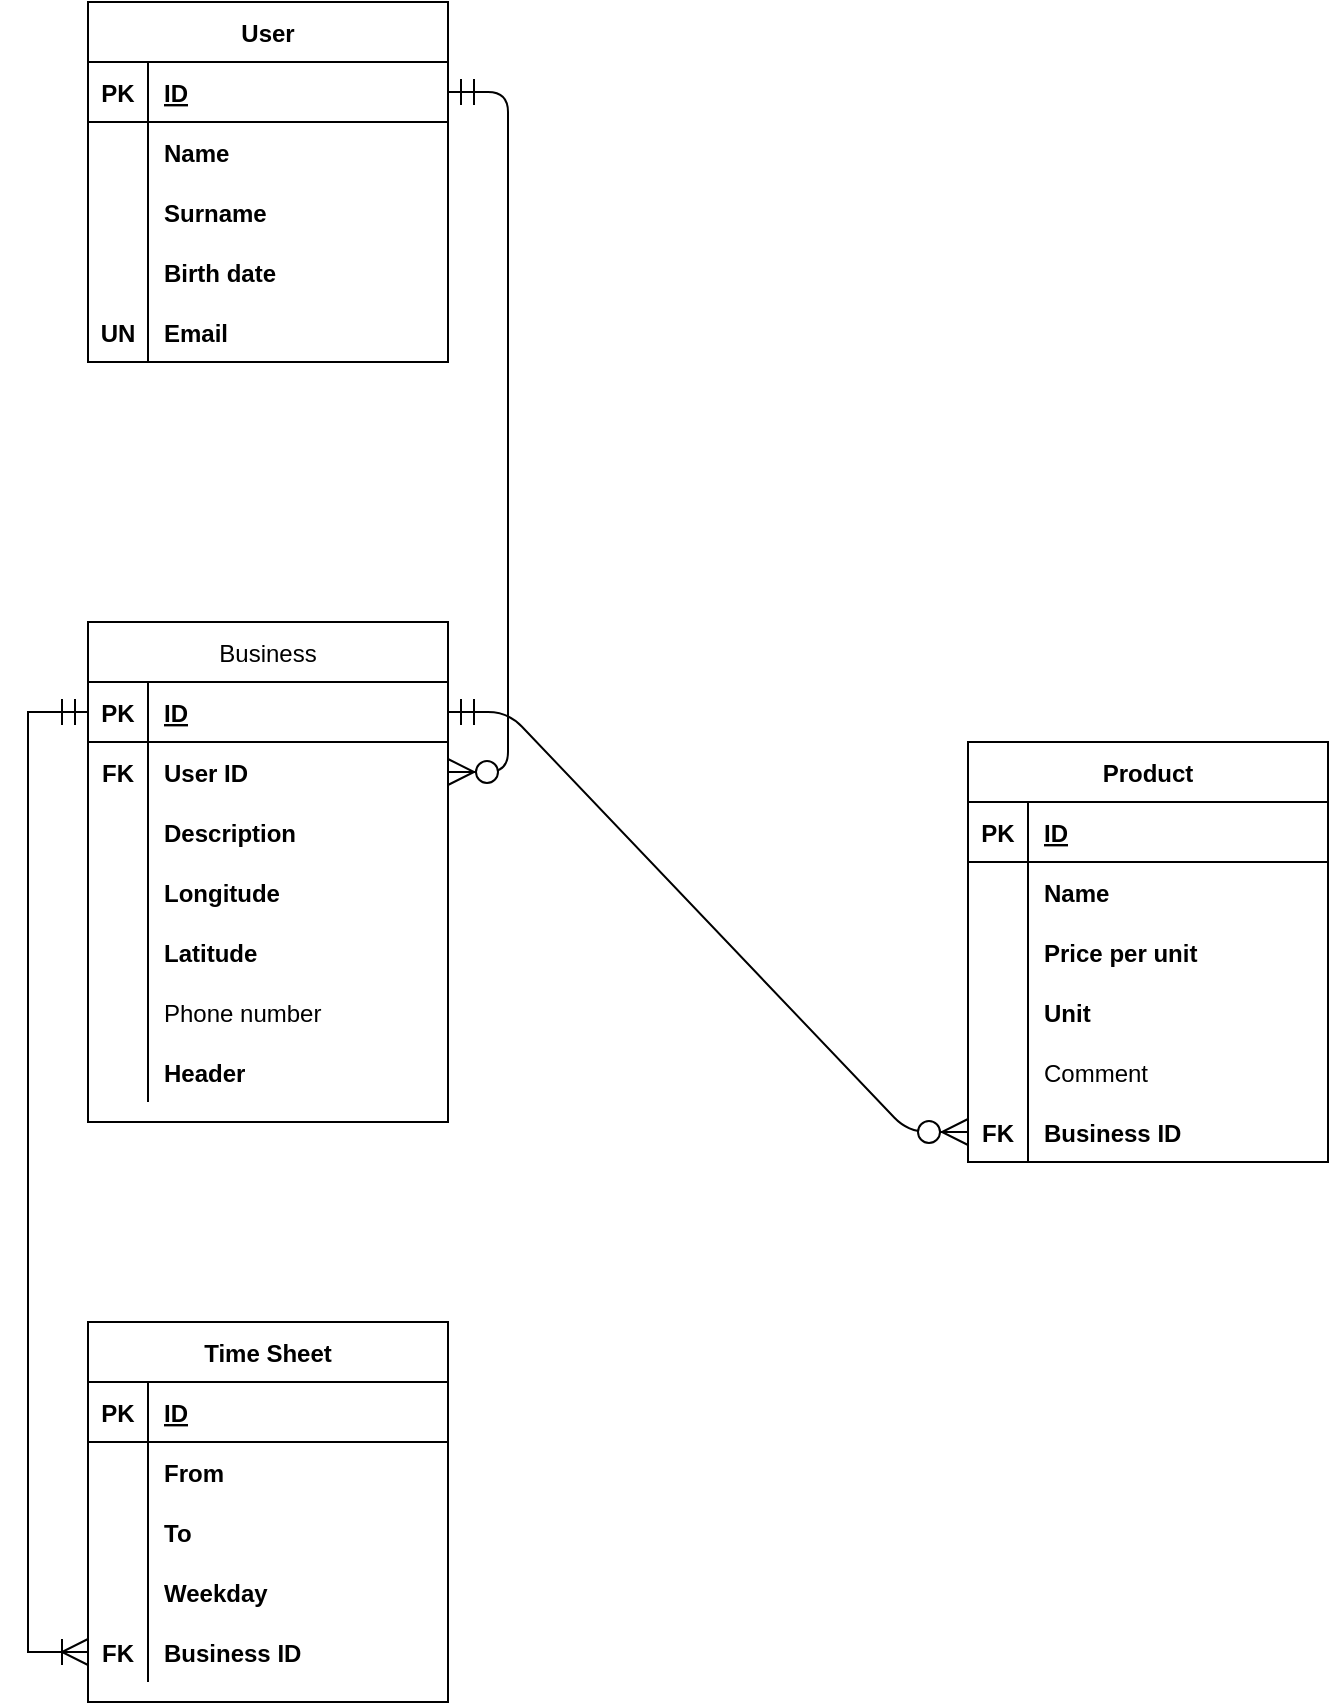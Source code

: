 <mxfile version="13.9.1" type="device"><diagram id="shgKjw0u9D0UjkqYugjo" name="Page-1"><mxGraphModel dx="1422" dy="791" grid="1" gridSize="10" guides="1" tooltips="1" connect="1" arrows="1" fold="1" page="1" pageScale="1" pageWidth="850" pageHeight="1100" math="0" shadow="0"><root><mxCell id="0"/><mxCell id="1" parent="0"/><mxCell id="6w3VTgs_oly9TElLUC-j-4" value="User" style="shape=table;startSize=30;container=1;collapsible=1;childLayout=tableLayout;fixedRows=1;rowLines=0;fontStyle=1;align=center;resizeLast=1;" parent="1" vertex="1"><mxGeometry x="130" y="40" width="180" height="180" as="geometry"/></mxCell><mxCell id="6w3VTgs_oly9TElLUC-j-5" value="" style="shape=partialRectangle;collapsible=0;dropTarget=0;pointerEvents=0;fillColor=none;top=0;left=0;bottom=1;right=0;points=[[0,0.5],[1,0.5]];portConstraint=eastwest;" parent="6w3VTgs_oly9TElLUC-j-4" vertex="1"><mxGeometry y="30" width="180" height="30" as="geometry"/></mxCell><mxCell id="6w3VTgs_oly9TElLUC-j-6" value="PK" style="shape=partialRectangle;connectable=0;fillColor=none;top=0;left=0;bottom=0;right=0;fontStyle=1;overflow=hidden;" parent="6w3VTgs_oly9TElLUC-j-5" vertex="1"><mxGeometry width="30" height="30" as="geometry"/></mxCell><mxCell id="6w3VTgs_oly9TElLUC-j-7" value="ID" style="shape=partialRectangle;connectable=0;fillColor=none;top=0;left=0;bottom=0;right=0;align=left;spacingLeft=6;fontStyle=5;overflow=hidden;" parent="6w3VTgs_oly9TElLUC-j-5" vertex="1"><mxGeometry x="30" width="150" height="30" as="geometry"/></mxCell><mxCell id="6w3VTgs_oly9TElLUC-j-8" value="" style="shape=partialRectangle;collapsible=0;dropTarget=0;pointerEvents=0;fillColor=none;top=0;left=0;bottom=0;right=0;points=[[0,0.5],[1,0.5]];portConstraint=eastwest;" parent="6w3VTgs_oly9TElLUC-j-4" vertex="1"><mxGeometry y="60" width="180" height="30" as="geometry"/></mxCell><mxCell id="6w3VTgs_oly9TElLUC-j-9" value="" style="shape=partialRectangle;connectable=0;fillColor=none;top=0;left=0;bottom=0;right=0;editable=1;overflow=hidden;" parent="6w3VTgs_oly9TElLUC-j-8" vertex="1"><mxGeometry width="30" height="30" as="geometry"/></mxCell><mxCell id="6w3VTgs_oly9TElLUC-j-10" value="Name" style="shape=partialRectangle;connectable=0;fillColor=none;top=0;left=0;bottom=0;right=0;align=left;spacingLeft=6;overflow=hidden;fontStyle=1" parent="6w3VTgs_oly9TElLUC-j-8" vertex="1"><mxGeometry x="30" width="150" height="30" as="geometry"/></mxCell><mxCell id="6w3VTgs_oly9TElLUC-j-11" value="" style="shape=partialRectangle;collapsible=0;dropTarget=0;pointerEvents=0;fillColor=none;top=0;left=0;bottom=0;right=0;points=[[0,0.5],[1,0.5]];portConstraint=eastwest;" parent="6w3VTgs_oly9TElLUC-j-4" vertex="1"><mxGeometry y="90" width="180" height="30" as="geometry"/></mxCell><mxCell id="6w3VTgs_oly9TElLUC-j-12" value="" style="shape=partialRectangle;connectable=0;fillColor=none;top=0;left=0;bottom=0;right=0;editable=1;overflow=hidden;" parent="6w3VTgs_oly9TElLUC-j-11" vertex="1"><mxGeometry width="30" height="30" as="geometry"/></mxCell><mxCell id="6w3VTgs_oly9TElLUC-j-13" value="Surname" style="shape=partialRectangle;connectable=0;fillColor=none;top=0;left=0;bottom=0;right=0;align=left;spacingLeft=6;overflow=hidden;fontStyle=1" parent="6w3VTgs_oly9TElLUC-j-11" vertex="1"><mxGeometry x="30" width="150" height="30" as="geometry"/></mxCell><mxCell id="6w3VTgs_oly9TElLUC-j-14" value="" style="shape=partialRectangle;collapsible=0;dropTarget=0;pointerEvents=0;fillColor=none;top=0;left=0;bottom=0;right=0;points=[[0,0.5],[1,0.5]];portConstraint=eastwest;" parent="6w3VTgs_oly9TElLUC-j-4" vertex="1"><mxGeometry y="120" width="180" height="30" as="geometry"/></mxCell><mxCell id="6w3VTgs_oly9TElLUC-j-15" value="" style="shape=partialRectangle;connectable=0;fillColor=none;top=0;left=0;bottom=0;right=0;editable=1;overflow=hidden;" parent="6w3VTgs_oly9TElLUC-j-14" vertex="1"><mxGeometry width="30" height="30" as="geometry"/></mxCell><mxCell id="6w3VTgs_oly9TElLUC-j-16" value="Birth date" style="shape=partialRectangle;connectable=0;fillColor=none;top=0;left=0;bottom=0;right=0;align=left;spacingLeft=6;overflow=hidden;fontStyle=1" parent="6w3VTgs_oly9TElLUC-j-14" vertex="1"><mxGeometry x="30" width="150" height="30" as="geometry"/></mxCell><mxCell id="6w3VTgs_oly9TElLUC-j-20" value="" style="shape=partialRectangle;collapsible=0;dropTarget=0;pointerEvents=0;fillColor=none;top=0;left=0;bottom=0;right=0;points=[[0,0.5],[1,0.5]];portConstraint=eastwest;" parent="6w3VTgs_oly9TElLUC-j-4" vertex="1"><mxGeometry y="150" width="180" height="30" as="geometry"/></mxCell><mxCell id="6w3VTgs_oly9TElLUC-j-21" value="UN" style="shape=partialRectangle;connectable=0;fillColor=none;top=0;left=0;bottom=0;right=0;editable=1;overflow=hidden;fontStyle=1" parent="6w3VTgs_oly9TElLUC-j-20" vertex="1"><mxGeometry width="30" height="30" as="geometry"/></mxCell><mxCell id="6w3VTgs_oly9TElLUC-j-22" value="Email" style="shape=partialRectangle;connectable=0;fillColor=none;top=0;left=0;bottom=0;right=0;align=left;spacingLeft=6;overflow=hidden;fontStyle=1" parent="6w3VTgs_oly9TElLUC-j-20" vertex="1"><mxGeometry x="30" width="150" height="30" as="geometry"/></mxCell><mxCell id="6w3VTgs_oly9TElLUC-j-49" value="Business" style="shape=table;startSize=30;container=1;collapsible=1;childLayout=tableLayout;fixedRows=1;rowLines=0;fontStyle=0;align=center;resizeLast=1;rounded=0;" parent="1" vertex="1"><mxGeometry x="130" y="350" width="180" height="250" as="geometry"/></mxCell><mxCell id="6w3VTgs_oly9TElLUC-j-50" value="" style="shape=partialRectangle;collapsible=0;dropTarget=0;pointerEvents=0;fillColor=none;top=0;left=0;bottom=1;right=0;points=[[0,0.5],[1,0.5]];portConstraint=eastwest;" parent="6w3VTgs_oly9TElLUC-j-49" vertex="1"><mxGeometry y="30" width="180" height="30" as="geometry"/></mxCell><mxCell id="6w3VTgs_oly9TElLUC-j-51" value="PK" style="shape=partialRectangle;connectable=0;fillColor=none;top=0;left=0;bottom=0;right=0;fontStyle=1;overflow=hidden;" parent="6w3VTgs_oly9TElLUC-j-50" vertex="1"><mxGeometry width="30" height="30" as="geometry"/></mxCell><mxCell id="6w3VTgs_oly9TElLUC-j-52" value="ID" style="shape=partialRectangle;connectable=0;fillColor=none;top=0;left=0;bottom=0;right=0;align=left;spacingLeft=6;fontStyle=5;overflow=hidden;" parent="6w3VTgs_oly9TElLUC-j-50" vertex="1"><mxGeometry x="30" width="150" height="30" as="geometry"/></mxCell><mxCell id="6w3VTgs_oly9TElLUC-j-53" value="" style="shape=partialRectangle;collapsible=0;dropTarget=0;pointerEvents=0;fillColor=none;top=0;left=0;bottom=0;right=0;points=[[0,0.5],[1,0.5]];portConstraint=eastwest;" parent="6w3VTgs_oly9TElLUC-j-49" vertex="1"><mxGeometry y="60" width="180" height="30" as="geometry"/></mxCell><mxCell id="6w3VTgs_oly9TElLUC-j-54" value="FK" style="shape=partialRectangle;connectable=0;fillColor=none;top=0;left=0;bottom=0;right=0;editable=1;overflow=hidden;fontStyle=1" parent="6w3VTgs_oly9TElLUC-j-53" vertex="1"><mxGeometry width="30" height="30" as="geometry"/></mxCell><mxCell id="6w3VTgs_oly9TElLUC-j-55" value="User ID" style="shape=partialRectangle;connectable=0;fillColor=none;top=0;left=0;bottom=0;right=0;align=left;spacingLeft=6;overflow=hidden;fontStyle=1" parent="6w3VTgs_oly9TElLUC-j-53" vertex="1"><mxGeometry x="30" width="150" height="30" as="geometry"/></mxCell><mxCell id="6w3VTgs_oly9TElLUC-j-59" value="" style="shape=partialRectangle;collapsible=0;dropTarget=0;pointerEvents=0;fillColor=none;top=0;left=0;bottom=0;right=0;points=[[0,0.5],[1,0.5]];portConstraint=eastwest;" parent="6w3VTgs_oly9TElLUC-j-49" vertex="1"><mxGeometry y="90" width="180" height="30" as="geometry"/></mxCell><mxCell id="6w3VTgs_oly9TElLUC-j-60" value="" style="shape=partialRectangle;connectable=0;fillColor=none;top=0;left=0;bottom=0;right=0;editable=1;overflow=hidden;" parent="6w3VTgs_oly9TElLUC-j-59" vertex="1"><mxGeometry width="30" height="30" as="geometry"/></mxCell><mxCell id="6w3VTgs_oly9TElLUC-j-61" value="Description" style="shape=partialRectangle;connectable=0;fillColor=none;top=0;left=0;bottom=0;right=0;align=left;spacingLeft=6;overflow=hidden;fontStyle=1" parent="6w3VTgs_oly9TElLUC-j-59" vertex="1"><mxGeometry x="30" width="150" height="30" as="geometry"/></mxCell><mxCell id="fw138gHeYArydB0MADY_-6" value="" style="shape=partialRectangle;collapsible=0;dropTarget=0;pointerEvents=0;fillColor=none;top=0;left=0;bottom=0;right=0;points=[[0,0.5],[1,0.5]];portConstraint=eastwest;" parent="6w3VTgs_oly9TElLUC-j-49" vertex="1"><mxGeometry y="120" width="180" height="30" as="geometry"/></mxCell><mxCell id="fw138gHeYArydB0MADY_-7" value="" style="shape=partialRectangle;connectable=0;fillColor=none;top=0;left=0;bottom=0;right=0;editable=1;overflow=hidden;" parent="fw138gHeYArydB0MADY_-6" vertex="1"><mxGeometry width="30" height="30" as="geometry"/></mxCell><mxCell id="fw138gHeYArydB0MADY_-8" value="Longitude" style="shape=partialRectangle;connectable=0;fillColor=none;top=0;left=0;bottom=0;right=0;align=left;spacingLeft=6;overflow=hidden;fontStyle=1" parent="fw138gHeYArydB0MADY_-6" vertex="1"><mxGeometry x="30" width="150" height="30" as="geometry"/></mxCell><mxCell id="i-o0inrRV2Okg-Oqxm-4-22" value="" style="shape=partialRectangle;collapsible=0;dropTarget=0;pointerEvents=0;fillColor=none;top=0;left=0;bottom=0;right=0;points=[[0,0.5],[1,0.5]];portConstraint=eastwest;" parent="6w3VTgs_oly9TElLUC-j-49" vertex="1"><mxGeometry y="150" width="180" height="30" as="geometry"/></mxCell><mxCell id="i-o0inrRV2Okg-Oqxm-4-23" value="" style="shape=partialRectangle;connectable=0;fillColor=none;top=0;left=0;bottom=0;right=0;editable=1;overflow=hidden;" parent="i-o0inrRV2Okg-Oqxm-4-22" vertex="1"><mxGeometry width="30" height="30" as="geometry"/></mxCell><mxCell id="i-o0inrRV2Okg-Oqxm-4-24" value="Latitude" style="shape=partialRectangle;connectable=0;fillColor=none;top=0;left=0;bottom=0;right=0;align=left;spacingLeft=6;overflow=hidden;fontStyle=1" parent="i-o0inrRV2Okg-Oqxm-4-22" vertex="1"><mxGeometry x="30" width="150" height="30" as="geometry"/></mxCell><mxCell id="i-o0inrRV2Okg-Oqxm-4-28" value="" style="shape=partialRectangle;collapsible=0;dropTarget=0;pointerEvents=0;fillColor=none;top=0;left=0;bottom=0;right=0;points=[[0,0.5],[1,0.5]];portConstraint=eastwest;fontStyle=1" parent="6w3VTgs_oly9TElLUC-j-49" vertex="1"><mxGeometry y="180" width="180" height="30" as="geometry"/></mxCell><mxCell id="i-o0inrRV2Okg-Oqxm-4-29" value="" style="shape=partialRectangle;connectable=0;fillColor=none;top=0;left=0;bottom=0;right=0;editable=1;overflow=hidden;" parent="i-o0inrRV2Okg-Oqxm-4-28" vertex="1"><mxGeometry width="30" height="30" as="geometry"/></mxCell><mxCell id="i-o0inrRV2Okg-Oqxm-4-30" value="Phone number" style="shape=partialRectangle;connectable=0;fillColor=none;top=0;left=0;bottom=0;right=0;align=left;spacingLeft=6;overflow=hidden;fontStyle=0" parent="i-o0inrRV2Okg-Oqxm-4-28" vertex="1"><mxGeometry x="30" width="150" height="30" as="geometry"/></mxCell><mxCell id="IB7bXKHKnEXsTOdFZfgF-1" value="" style="shape=partialRectangle;collapsible=0;dropTarget=0;pointerEvents=0;fillColor=none;top=0;left=0;bottom=0;right=0;points=[[0,0.5],[1,0.5]];portConstraint=eastwest;" parent="6w3VTgs_oly9TElLUC-j-49" vertex="1"><mxGeometry y="210" width="180" height="30" as="geometry"/></mxCell><mxCell id="IB7bXKHKnEXsTOdFZfgF-2" value="" style="shape=partialRectangle;connectable=0;fillColor=none;top=0;left=0;bottom=0;right=0;editable=1;overflow=hidden;" parent="IB7bXKHKnEXsTOdFZfgF-1" vertex="1"><mxGeometry width="30" height="30" as="geometry"/></mxCell><mxCell id="IB7bXKHKnEXsTOdFZfgF-3" value="Header" style="shape=partialRectangle;connectable=0;fillColor=none;top=0;left=0;bottom=0;right=0;align=left;spacingLeft=6;overflow=hidden;fontStyle=1" parent="IB7bXKHKnEXsTOdFZfgF-1" vertex="1"><mxGeometry x="30" width="150" height="30" as="geometry"/></mxCell><mxCell id="6w3VTgs_oly9TElLUC-j-68" value="" style="edgeStyle=entityRelationEdgeStyle;fontSize=12;html=1;endArrow=ERzeroToMany;endFill=1;startArrow=ERmandOne;exitX=1;exitY=0.5;exitDx=0;exitDy=0;startFill=0;strokeWidth=1;endSize=11;startSize=11;" parent="1" source="6w3VTgs_oly9TElLUC-j-5" target="6w3VTgs_oly9TElLUC-j-53" edge="1"><mxGeometry width="100" height="100" relative="1" as="geometry"><mxPoint x="320" y="95" as="sourcePoint"/><mxPoint x="570" y="105" as="targetPoint"/></mxGeometry></mxCell><mxCell id="i-o0inrRV2Okg-Oqxm-4-20" style="edgeStyle=orthogonalEdgeStyle;rounded=0;orthogonalLoop=1;jettySize=auto;html=1;exitX=0;exitY=0.5;exitDx=0;exitDy=0;entryX=0;entryY=0.5;entryDx=0;entryDy=0;endArrow=ERmandOne;endFill=0;endSize=11;startSize=11;startArrow=ERoneToMany;startFill=0;" parent="1" source="i-o0inrRV2Okg-Oqxm-4-15" target="6w3VTgs_oly9TElLUC-j-50" edge="1"><mxGeometry relative="1" as="geometry"/></mxCell><mxCell id="i-o0inrRV2Okg-Oqxm-4-1" value="Time Sheet" style="shape=table;startSize=30;container=1;collapsible=1;childLayout=tableLayout;fixedRows=1;rowLines=0;fontStyle=1;align=center;resizeLast=1;" parent="1" vertex="1"><mxGeometry x="130" y="700" width="180" height="190" as="geometry"/></mxCell><mxCell id="i-o0inrRV2Okg-Oqxm-4-2" value="" style="shape=partialRectangle;collapsible=0;dropTarget=0;pointerEvents=0;fillColor=none;top=0;left=0;bottom=1;right=0;points=[[0,0.5],[1,0.5]];portConstraint=eastwest;" parent="i-o0inrRV2Okg-Oqxm-4-1" vertex="1"><mxGeometry y="30" width="180" height="30" as="geometry"/></mxCell><mxCell id="i-o0inrRV2Okg-Oqxm-4-3" value="PK" style="shape=partialRectangle;connectable=0;fillColor=none;top=0;left=0;bottom=0;right=0;fontStyle=1;overflow=hidden;" parent="i-o0inrRV2Okg-Oqxm-4-2" vertex="1"><mxGeometry width="30" height="30" as="geometry"/></mxCell><mxCell id="i-o0inrRV2Okg-Oqxm-4-4" value="ID" style="shape=partialRectangle;connectable=0;fillColor=none;top=0;left=0;bottom=0;right=0;align=left;spacingLeft=6;fontStyle=5;overflow=hidden;" parent="i-o0inrRV2Okg-Oqxm-4-2" vertex="1"><mxGeometry x="30" width="150" height="30" as="geometry"/></mxCell><mxCell id="i-o0inrRV2Okg-Oqxm-4-5" value="" style="shape=partialRectangle;collapsible=0;dropTarget=0;pointerEvents=0;fillColor=none;top=0;left=0;bottom=0;right=0;points=[[0,0.5],[1,0.5]];portConstraint=eastwest;" parent="i-o0inrRV2Okg-Oqxm-4-1" vertex="1"><mxGeometry y="60" width="180" height="30" as="geometry"/></mxCell><mxCell id="i-o0inrRV2Okg-Oqxm-4-6" value="" style="shape=partialRectangle;connectable=0;fillColor=none;top=0;left=0;bottom=0;right=0;editable=1;overflow=hidden;" parent="i-o0inrRV2Okg-Oqxm-4-5" vertex="1"><mxGeometry width="30" height="30" as="geometry"/></mxCell><mxCell id="i-o0inrRV2Okg-Oqxm-4-7" value="From" style="shape=partialRectangle;connectable=0;fillColor=none;top=0;left=0;bottom=0;right=0;align=left;spacingLeft=6;overflow=hidden;fontStyle=1" parent="i-o0inrRV2Okg-Oqxm-4-5" vertex="1"><mxGeometry x="30" width="150" height="30" as="geometry"/></mxCell><mxCell id="i-o0inrRV2Okg-Oqxm-4-8" value="" style="shape=partialRectangle;collapsible=0;dropTarget=0;pointerEvents=0;fillColor=none;top=0;left=0;bottom=0;right=0;points=[[0,0.5],[1,0.5]];portConstraint=eastwest;" parent="i-o0inrRV2Okg-Oqxm-4-1" vertex="1"><mxGeometry y="90" width="180" height="30" as="geometry"/></mxCell><mxCell id="i-o0inrRV2Okg-Oqxm-4-9" value="" style="shape=partialRectangle;connectable=0;fillColor=none;top=0;left=0;bottom=0;right=0;editable=1;overflow=hidden;" parent="i-o0inrRV2Okg-Oqxm-4-8" vertex="1"><mxGeometry width="30" height="30" as="geometry"/></mxCell><mxCell id="i-o0inrRV2Okg-Oqxm-4-10" value="To" style="shape=partialRectangle;connectable=0;fillColor=none;top=0;left=0;bottom=0;right=0;align=left;spacingLeft=6;overflow=hidden;fontStyle=1" parent="i-o0inrRV2Okg-Oqxm-4-8" vertex="1"><mxGeometry x="30" width="150" height="30" as="geometry"/></mxCell><mxCell id="i-o0inrRV2Okg-Oqxm-4-11" value="" style="shape=partialRectangle;collapsible=0;dropTarget=0;pointerEvents=0;fillColor=none;top=0;left=0;bottom=0;right=0;points=[[0,0.5],[1,0.5]];portConstraint=eastwest;" parent="i-o0inrRV2Okg-Oqxm-4-1" vertex="1"><mxGeometry y="120" width="180" height="30" as="geometry"/></mxCell><mxCell id="i-o0inrRV2Okg-Oqxm-4-12" value="" style="shape=partialRectangle;connectable=0;fillColor=none;top=0;left=0;bottom=0;right=0;editable=1;overflow=hidden;" parent="i-o0inrRV2Okg-Oqxm-4-11" vertex="1"><mxGeometry width="30" height="30" as="geometry"/></mxCell><mxCell id="i-o0inrRV2Okg-Oqxm-4-13" value="Weekday" style="shape=partialRectangle;connectable=0;fillColor=none;top=0;left=0;bottom=0;right=0;align=left;spacingLeft=6;overflow=hidden;fontStyle=1" parent="i-o0inrRV2Okg-Oqxm-4-11" vertex="1"><mxGeometry x="30" width="150" height="30" as="geometry"/></mxCell><mxCell id="i-o0inrRV2Okg-Oqxm-4-15" value="" style="shape=partialRectangle;collapsible=0;dropTarget=0;pointerEvents=0;fillColor=none;top=0;left=0;bottom=0;right=0;points=[[0,0.5],[1,0.5]];portConstraint=eastwest;" parent="i-o0inrRV2Okg-Oqxm-4-1" vertex="1"><mxGeometry y="150" width="180" height="30" as="geometry"/></mxCell><mxCell id="i-o0inrRV2Okg-Oqxm-4-16" value="FK" style="shape=partialRectangle;connectable=0;fillColor=none;top=0;left=0;bottom=0;right=0;editable=1;overflow=hidden;fontStyle=1" parent="i-o0inrRV2Okg-Oqxm-4-15" vertex="1"><mxGeometry width="30" height="30" as="geometry"/></mxCell><mxCell id="i-o0inrRV2Okg-Oqxm-4-17" value="Business ID" style="shape=partialRectangle;connectable=0;fillColor=none;top=0;left=0;bottom=0;right=0;align=left;spacingLeft=6;overflow=hidden;fontStyle=1" parent="i-o0inrRV2Okg-Oqxm-4-15" vertex="1"><mxGeometry x="30" width="150" height="30" as="geometry"/></mxCell><mxCell id="brp9e4h5KpywF1N4WKgr-4" value="Product" style="shape=table;startSize=30;container=1;collapsible=1;childLayout=tableLayout;fixedRows=1;rowLines=0;fontStyle=1;align=center;resizeLast=1;" vertex="1" parent="1"><mxGeometry x="570" y="410" width="180" height="210" as="geometry"/></mxCell><mxCell id="brp9e4h5KpywF1N4WKgr-5" value="" style="shape=partialRectangle;collapsible=0;dropTarget=0;pointerEvents=0;fillColor=none;top=0;left=0;bottom=1;right=0;points=[[0,0.5],[1,0.5]];portConstraint=eastwest;" vertex="1" parent="brp9e4h5KpywF1N4WKgr-4"><mxGeometry y="30" width="180" height="30" as="geometry"/></mxCell><mxCell id="brp9e4h5KpywF1N4WKgr-6" value="PK" style="shape=partialRectangle;connectable=0;fillColor=none;top=0;left=0;bottom=0;right=0;fontStyle=1;overflow=hidden;" vertex="1" parent="brp9e4h5KpywF1N4WKgr-5"><mxGeometry width="30" height="30" as="geometry"/></mxCell><mxCell id="brp9e4h5KpywF1N4WKgr-7" value="ID" style="shape=partialRectangle;connectable=0;fillColor=none;top=0;left=0;bottom=0;right=0;align=left;spacingLeft=6;fontStyle=5;overflow=hidden;" vertex="1" parent="brp9e4h5KpywF1N4WKgr-5"><mxGeometry x="30" width="150" height="30" as="geometry"/></mxCell><mxCell id="brp9e4h5KpywF1N4WKgr-8" value="" style="shape=partialRectangle;collapsible=0;dropTarget=0;pointerEvents=0;fillColor=none;top=0;left=0;bottom=0;right=0;points=[[0,0.5],[1,0.5]];portConstraint=eastwest;" vertex="1" parent="brp9e4h5KpywF1N4WKgr-4"><mxGeometry y="60" width="180" height="30" as="geometry"/></mxCell><mxCell id="brp9e4h5KpywF1N4WKgr-9" value="" style="shape=partialRectangle;connectable=0;fillColor=none;top=0;left=0;bottom=0;right=0;editable=1;overflow=hidden;" vertex="1" parent="brp9e4h5KpywF1N4WKgr-8"><mxGeometry width="30" height="30" as="geometry"/></mxCell><mxCell id="brp9e4h5KpywF1N4WKgr-10" value="Name" style="shape=partialRectangle;connectable=0;fillColor=none;top=0;left=0;bottom=0;right=0;align=left;spacingLeft=6;overflow=hidden;fontStyle=1" vertex="1" parent="brp9e4h5KpywF1N4WKgr-8"><mxGeometry x="30" width="150" height="30" as="geometry"/></mxCell><mxCell id="brp9e4h5KpywF1N4WKgr-11" value="" style="shape=partialRectangle;collapsible=0;dropTarget=0;pointerEvents=0;fillColor=none;top=0;left=0;bottom=0;right=0;points=[[0,0.5],[1,0.5]];portConstraint=eastwest;" vertex="1" parent="brp9e4h5KpywF1N4WKgr-4"><mxGeometry y="90" width="180" height="30" as="geometry"/></mxCell><mxCell id="brp9e4h5KpywF1N4WKgr-12" value="" style="shape=partialRectangle;connectable=0;fillColor=none;top=0;left=0;bottom=0;right=0;editable=1;overflow=hidden;" vertex="1" parent="brp9e4h5KpywF1N4WKgr-11"><mxGeometry width="30" height="30" as="geometry"/></mxCell><mxCell id="brp9e4h5KpywF1N4WKgr-13" value="Price per unit" style="shape=partialRectangle;connectable=0;fillColor=none;top=0;left=0;bottom=0;right=0;align=left;spacingLeft=6;overflow=hidden;fontStyle=1" vertex="1" parent="brp9e4h5KpywF1N4WKgr-11"><mxGeometry x="30" width="150" height="30" as="geometry"/></mxCell><mxCell id="brp9e4h5KpywF1N4WKgr-14" value="" style="shape=partialRectangle;collapsible=0;dropTarget=0;pointerEvents=0;fillColor=none;top=0;left=0;bottom=0;right=0;points=[[0,0.5],[1,0.5]];portConstraint=eastwest;" vertex="1" parent="brp9e4h5KpywF1N4WKgr-4"><mxGeometry y="120" width="180" height="30" as="geometry"/></mxCell><mxCell id="brp9e4h5KpywF1N4WKgr-15" value="" style="shape=partialRectangle;connectable=0;fillColor=none;top=0;left=0;bottom=0;right=0;editable=1;overflow=hidden;" vertex="1" parent="brp9e4h5KpywF1N4WKgr-14"><mxGeometry width="30" height="30" as="geometry"/></mxCell><mxCell id="brp9e4h5KpywF1N4WKgr-16" value="Unit" style="shape=partialRectangle;connectable=0;fillColor=none;top=0;left=0;bottom=0;right=0;align=left;spacingLeft=6;overflow=hidden;fontStyle=1" vertex="1" parent="brp9e4h5KpywF1N4WKgr-14"><mxGeometry x="30" width="150" height="30" as="geometry"/></mxCell><mxCell id="brp9e4h5KpywF1N4WKgr-17" value="" style="shape=partialRectangle;collapsible=0;dropTarget=0;pointerEvents=0;fillColor=none;top=0;left=0;bottom=0;right=0;points=[[0,0.5],[1,0.5]];portConstraint=eastwest;" vertex="1" parent="brp9e4h5KpywF1N4WKgr-4"><mxGeometry y="150" width="180" height="30" as="geometry"/></mxCell><mxCell id="brp9e4h5KpywF1N4WKgr-18" value="" style="shape=partialRectangle;connectable=0;fillColor=none;top=0;left=0;bottom=0;right=0;editable=1;overflow=hidden;fontStyle=1" vertex="1" parent="brp9e4h5KpywF1N4WKgr-17"><mxGeometry width="30" height="30" as="geometry"/></mxCell><mxCell id="brp9e4h5KpywF1N4WKgr-19" value="Comment" style="shape=partialRectangle;connectable=0;fillColor=none;top=0;left=0;bottom=0;right=0;align=left;spacingLeft=6;overflow=hidden;fontStyle=0" vertex="1" parent="brp9e4h5KpywF1N4WKgr-17"><mxGeometry x="30" width="150" height="30" as="geometry"/></mxCell><mxCell id="brp9e4h5KpywF1N4WKgr-27" value="" style="shape=partialRectangle;collapsible=0;dropTarget=0;pointerEvents=0;fillColor=none;top=0;left=0;bottom=0;right=0;points=[[0,0.5],[1,0.5]];portConstraint=eastwest;" vertex="1" parent="brp9e4h5KpywF1N4WKgr-4"><mxGeometry y="180" width="180" height="30" as="geometry"/></mxCell><mxCell id="brp9e4h5KpywF1N4WKgr-28" value="FK" style="shape=partialRectangle;connectable=0;fillColor=none;top=0;left=0;bottom=0;right=0;editable=1;overflow=hidden;fontStyle=1" vertex="1" parent="brp9e4h5KpywF1N4WKgr-27"><mxGeometry width="30" height="30" as="geometry"/></mxCell><mxCell id="brp9e4h5KpywF1N4WKgr-29" value="Business ID" style="shape=partialRectangle;connectable=0;fillColor=none;top=0;left=0;bottom=0;right=0;align=left;spacingLeft=6;overflow=hidden;fontStyle=1" vertex="1" parent="brp9e4h5KpywF1N4WKgr-27"><mxGeometry x="30" width="150" height="30" as="geometry"/></mxCell><mxCell id="brp9e4h5KpywF1N4WKgr-21" value="" style="edgeStyle=entityRelationEdgeStyle;fontSize=12;html=1;endArrow=ERzeroToMany;startArrow=ERmandOne;exitX=1;exitY=0.5;exitDx=0;exitDy=0;entryX=0;entryY=0.5;entryDx=0;entryDy=0;endSize=11;startSize=11;rounded=1;" edge="1" parent="1" source="6w3VTgs_oly9TElLUC-j-50" target="brp9e4h5KpywF1N4WKgr-27"><mxGeometry width="100" height="100" relative="1" as="geometry"><mxPoint x="380" y="600" as="sourcePoint"/><mxPoint x="480" y="500" as="targetPoint"/></mxGeometry></mxCell></root></mxGraphModel></diagram></mxfile>